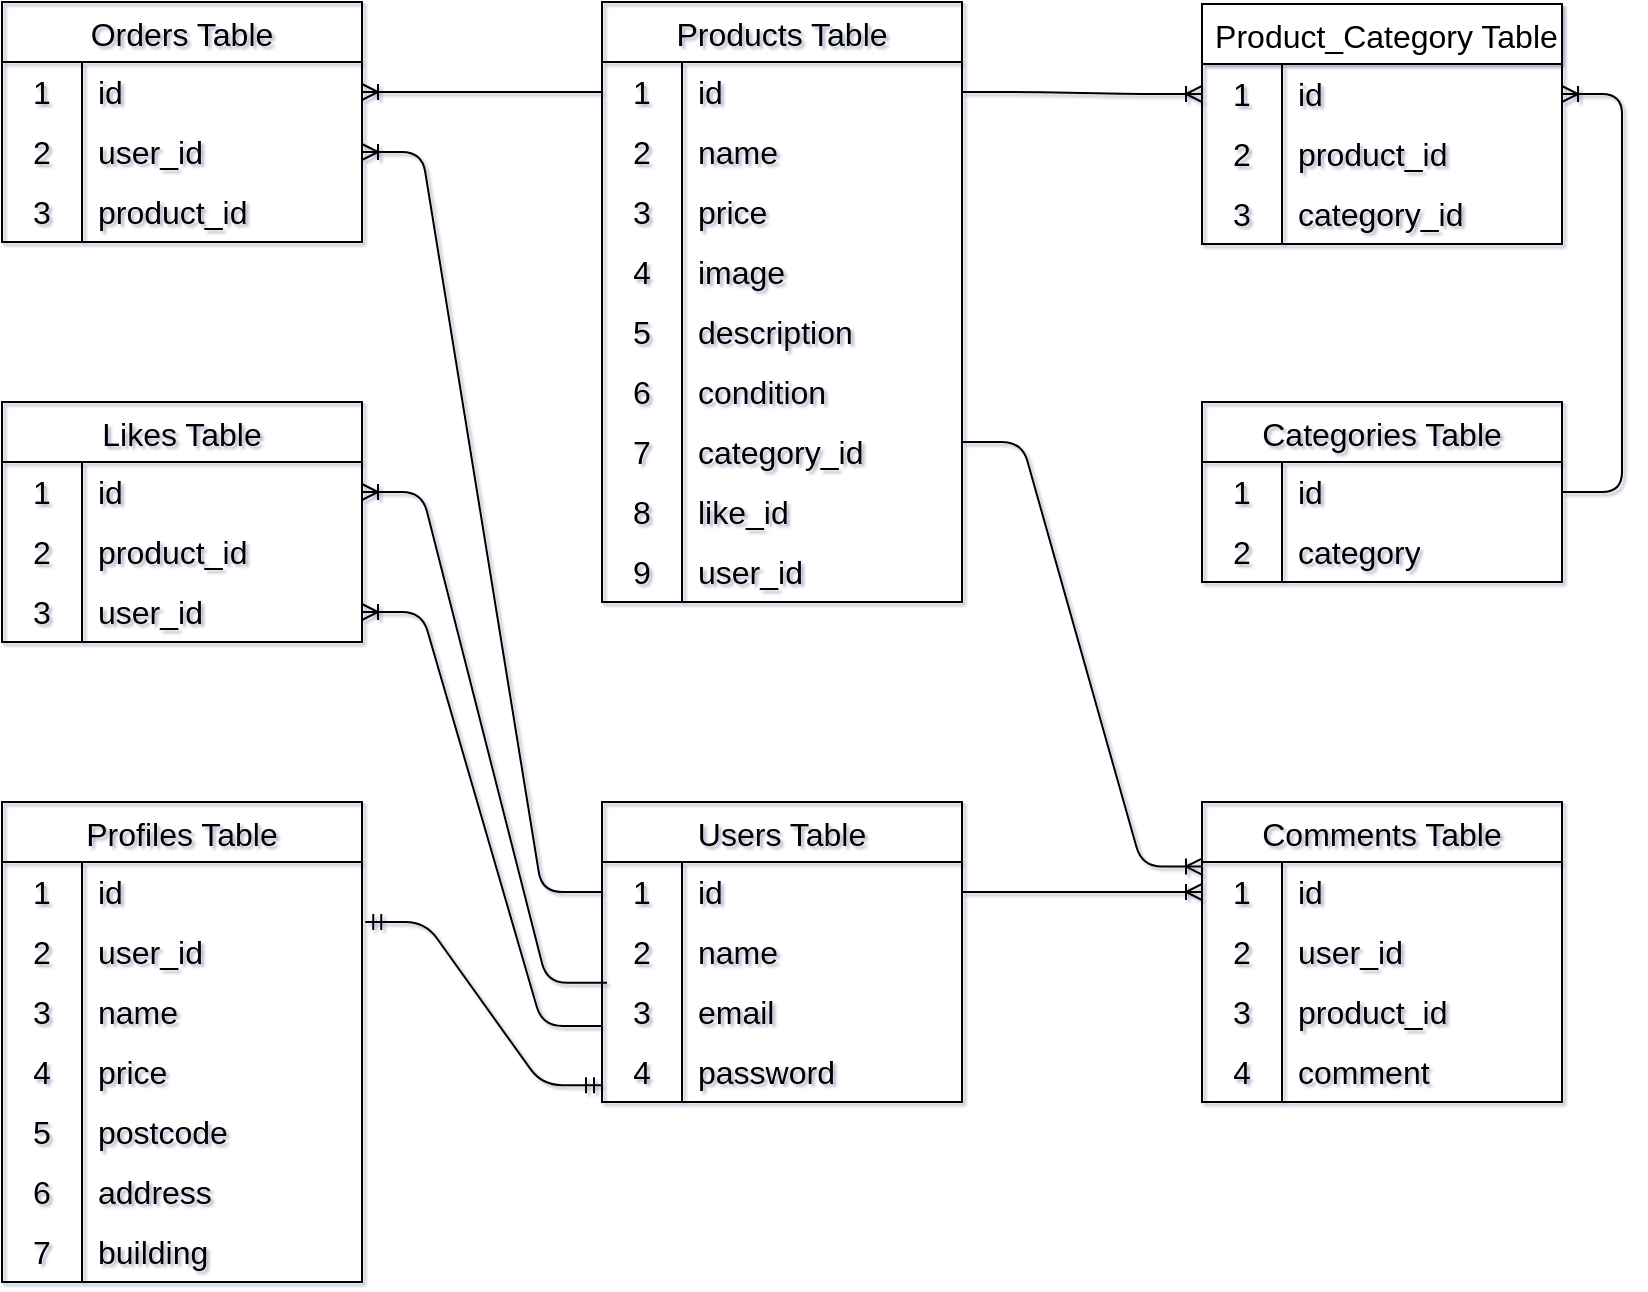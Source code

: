 <mxfile>
    <diagram id="6CZkhj0r1JTXz5s06wpU" name="ページ1">
        <mxGraphModel dx="987" dy="563" grid="0" gridSize="10" guides="0" tooltips="1" connect="0" arrows="0" fold="1" page="1" pageScale="1" pageWidth="1169" pageHeight="827" background="light-dark(#FFFFFF,#F7F7F8)" math="0" shadow="1">
            <root>
                <mxCell id="0"/>
                <mxCell id="1" parent="0"/>
                <mxCell id="37" value="Orders Table" style="shape=table;startSize=30;container=1;collapsible=0;childLayout=tableLayout;fixedRows=1;rowLines=0;fontStyle=0;strokeColor=light-dark(#000000,#4D4D4D);fontSize=16;fontColor=light-dark(#000000,#000000);labelBackgroundColor=none;fillColor=none;" parent="1" vertex="1">
                    <mxGeometry x="40" y="40" width="180" height="120" as="geometry"/>
                </mxCell>
                <mxCell id="38" value="" style="shape=tableRow;horizontal=0;startSize=0;swimlaneHead=0;swimlaneBody=0;top=0;left=0;bottom=0;right=0;collapsible=0;dropTarget=0;fillColor=none;points=[[0,0.5],[1,0.5]];portConstraint=eastwest;strokeColor=light-dark(#000000,#4D4D4D);fontSize=16;fontColor=light-dark(#000000,#000000);labelBackgroundColor=none;" parent="37" vertex="1">
                    <mxGeometry y="30" width="180" height="30" as="geometry"/>
                </mxCell>
                <mxCell id="39" value="1" style="shape=partialRectangle;html=1;whiteSpace=wrap;connectable=0;fillColor=none;top=0;left=0;bottom=0;right=0;overflow=hidden;pointerEvents=1;strokeColor=light-dark(#000000,#4D4D4D);fontSize=16;fontColor=light-dark(#000000,#000000);labelBackgroundColor=none;" parent="38" vertex="1">
                    <mxGeometry width="40" height="30" as="geometry">
                        <mxRectangle width="40" height="30" as="alternateBounds"/>
                    </mxGeometry>
                </mxCell>
                <mxCell id="40" value="id" style="shape=partialRectangle;html=1;whiteSpace=wrap;connectable=0;fillColor=none;top=0;left=0;bottom=0;right=0;align=left;spacingLeft=6;overflow=hidden;strokeColor=light-dark(#000000,#4D4D4D);fontSize=16;fontColor=light-dark(#000000,#000000);labelBackgroundColor=none;" parent="38" vertex="1">
                    <mxGeometry x="40" width="140" height="30" as="geometry">
                        <mxRectangle width="140" height="30" as="alternateBounds"/>
                    </mxGeometry>
                </mxCell>
                <mxCell id="41" value="" style="shape=tableRow;horizontal=0;startSize=0;swimlaneHead=0;swimlaneBody=0;top=0;left=0;bottom=0;right=0;collapsible=0;dropTarget=0;fillColor=none;points=[[0,0.5],[1,0.5]];portConstraint=eastwest;strokeColor=light-dark(#000000,#4D4D4D);fontSize=16;fontColor=light-dark(#000000,#000000);labelBackgroundColor=none;" parent="37" vertex="1">
                    <mxGeometry y="60" width="180" height="30" as="geometry"/>
                </mxCell>
                <mxCell id="42" value="2" style="shape=partialRectangle;html=1;whiteSpace=wrap;connectable=0;fillColor=none;top=0;left=0;bottom=0;right=0;overflow=hidden;strokeColor=light-dark(#000000,#4D4D4D);fontSize=16;fontColor=light-dark(#000000,#000000);labelBackgroundColor=none;" parent="41" vertex="1">
                    <mxGeometry width="40" height="30" as="geometry">
                        <mxRectangle width="40" height="30" as="alternateBounds"/>
                    </mxGeometry>
                </mxCell>
                <mxCell id="43" value="user_id" style="shape=partialRectangle;html=1;whiteSpace=wrap;connectable=0;fillColor=none;top=0;left=0;bottom=0;right=0;align=left;spacingLeft=6;overflow=hidden;strokeColor=light-dark(#000000,#4D4D4D);fontSize=16;fontColor=light-dark(#000000,#000000);labelBackgroundColor=none;" parent="41" vertex="1">
                    <mxGeometry x="40" width="140" height="30" as="geometry">
                        <mxRectangle width="140" height="30" as="alternateBounds"/>
                    </mxGeometry>
                </mxCell>
                <mxCell id="44" value="" style="shape=tableRow;horizontal=0;startSize=0;swimlaneHead=0;swimlaneBody=0;top=0;left=0;bottom=0;right=0;collapsible=0;dropTarget=0;fillColor=none;points=[[0,0.5],[1,0.5]];portConstraint=eastwest;strokeColor=light-dark(#000000,#4D4D4D);fontSize=16;fontColor=light-dark(#000000,#000000);labelBackgroundColor=none;" parent="37" vertex="1">
                    <mxGeometry y="90" width="180" height="30" as="geometry"/>
                </mxCell>
                <mxCell id="45" value="3" style="shape=partialRectangle;html=1;whiteSpace=wrap;connectable=0;fillColor=none;top=0;left=0;bottom=0;right=0;overflow=hidden;strokeColor=light-dark(#000000,#4D4D4D);fontSize=16;fontColor=light-dark(#000000,#000000);labelBackgroundColor=none;" parent="44" vertex="1">
                    <mxGeometry width="40" height="30" as="geometry">
                        <mxRectangle width="40" height="30" as="alternateBounds"/>
                    </mxGeometry>
                </mxCell>
                <mxCell id="46" value="product_id" style="shape=partialRectangle;html=1;whiteSpace=wrap;connectable=0;fillColor=none;top=0;left=0;bottom=0;right=0;align=left;spacingLeft=6;overflow=hidden;strokeColor=light-dark(#000000,#4D4D4D);fontSize=16;fontColor=light-dark(#000000,#000000);labelBackgroundColor=none;" parent="44" vertex="1">
                    <mxGeometry x="40" width="140" height="30" as="geometry">
                        <mxRectangle width="140" height="30" as="alternateBounds"/>
                    </mxGeometry>
                </mxCell>
                <mxCell id="74" value="Comments Table" style="shape=table;startSize=30;container=1;collapsible=0;childLayout=tableLayout;fixedRows=1;rowLines=0;fontStyle=0;strokeColor=light-dark(#000000,#4D4D4D);fontSize=16;fontColor=light-dark(#000000,#000000);labelBackgroundColor=none;fillColor=none;" parent="1" vertex="1">
                    <mxGeometry x="640" y="440" width="180" height="150" as="geometry"/>
                </mxCell>
                <mxCell id="75" value="" style="shape=tableRow;horizontal=0;startSize=0;swimlaneHead=0;swimlaneBody=0;top=0;left=0;bottom=0;right=0;collapsible=0;dropTarget=0;fillColor=none;points=[[0,0.5],[1,0.5]];portConstraint=eastwest;strokeColor=light-dark(#000000,#4D4D4D);fontSize=16;fontColor=light-dark(#000000,#000000);labelBackgroundColor=none;" parent="74" vertex="1">
                    <mxGeometry y="30" width="180" height="30" as="geometry"/>
                </mxCell>
                <mxCell id="76" value="1" style="shape=partialRectangle;html=1;whiteSpace=wrap;connectable=0;fillColor=none;top=0;left=0;bottom=0;right=0;overflow=hidden;pointerEvents=1;strokeColor=light-dark(#000000,#4D4D4D);fontSize=16;fontColor=light-dark(#000000,#000000);labelBackgroundColor=none;" parent="75" vertex="1">
                    <mxGeometry width="40" height="30" as="geometry">
                        <mxRectangle width="40" height="30" as="alternateBounds"/>
                    </mxGeometry>
                </mxCell>
                <mxCell id="77" value="id" style="shape=partialRectangle;html=1;whiteSpace=wrap;connectable=0;fillColor=none;top=0;left=0;bottom=0;right=0;align=left;spacingLeft=6;overflow=hidden;strokeColor=light-dark(#000000,#4D4D4D);fontSize=16;fontColor=light-dark(#000000,#000000);labelBackgroundColor=none;" parent="75" vertex="1">
                    <mxGeometry x="40" width="140" height="30" as="geometry">
                        <mxRectangle width="140" height="30" as="alternateBounds"/>
                    </mxGeometry>
                </mxCell>
                <mxCell id="78" value="" style="shape=tableRow;horizontal=0;startSize=0;swimlaneHead=0;swimlaneBody=0;top=0;left=0;bottom=0;right=0;collapsible=0;dropTarget=0;fillColor=none;points=[[0,0.5],[1,0.5]];portConstraint=eastwest;strokeColor=light-dark(#000000,#4D4D4D);fontSize=16;fontColor=light-dark(#000000,#000000);labelBackgroundColor=none;" parent="74" vertex="1">
                    <mxGeometry y="60" width="180" height="30" as="geometry"/>
                </mxCell>
                <mxCell id="79" value="2" style="shape=partialRectangle;html=1;whiteSpace=wrap;connectable=0;fillColor=none;top=0;left=0;bottom=0;right=0;overflow=hidden;strokeColor=light-dark(#000000,#4D4D4D);fontSize=16;fontColor=light-dark(#000000,#000000);labelBackgroundColor=none;" parent="78" vertex="1">
                    <mxGeometry width="40" height="30" as="geometry">
                        <mxRectangle width="40" height="30" as="alternateBounds"/>
                    </mxGeometry>
                </mxCell>
                <mxCell id="80" value="user_id" style="shape=partialRectangle;html=1;whiteSpace=wrap;connectable=0;fillColor=none;top=0;left=0;bottom=0;right=0;align=left;spacingLeft=6;overflow=hidden;strokeColor=light-dark(#000000,#4D4D4D);fontSize=16;fontColor=light-dark(#000000,#000000);labelBackgroundColor=none;" parent="78" vertex="1">
                    <mxGeometry x="40" width="140" height="30" as="geometry">
                        <mxRectangle width="140" height="30" as="alternateBounds"/>
                    </mxGeometry>
                </mxCell>
                <mxCell id="81" value="" style="shape=tableRow;horizontal=0;startSize=0;swimlaneHead=0;swimlaneBody=0;top=0;left=0;bottom=0;right=0;collapsible=0;dropTarget=0;fillColor=none;points=[[0,0.5],[1,0.5]];portConstraint=eastwest;strokeColor=light-dark(#000000,#4D4D4D);fontSize=16;fontColor=light-dark(#000000,#000000);labelBackgroundColor=none;" parent="74" vertex="1">
                    <mxGeometry y="90" width="180" height="30" as="geometry"/>
                </mxCell>
                <mxCell id="82" value="3" style="shape=partialRectangle;html=1;whiteSpace=wrap;connectable=0;fillColor=none;top=0;left=0;bottom=0;right=0;overflow=hidden;strokeColor=light-dark(#000000,#4D4D4D);fontSize=16;fontColor=light-dark(#000000,#000000);labelBackgroundColor=none;" parent="81" vertex="1">
                    <mxGeometry width="40" height="30" as="geometry">
                        <mxRectangle width="40" height="30" as="alternateBounds"/>
                    </mxGeometry>
                </mxCell>
                <mxCell id="83" value="product_id" style="shape=partialRectangle;html=1;whiteSpace=wrap;connectable=0;fillColor=none;top=0;left=0;bottom=0;right=0;align=left;spacingLeft=6;overflow=hidden;strokeColor=light-dark(#000000,#4D4D4D);fontSize=16;fontColor=light-dark(#000000,#000000);labelBackgroundColor=none;" parent="81" vertex="1">
                    <mxGeometry x="40" width="140" height="30" as="geometry">
                        <mxRectangle width="140" height="30" as="alternateBounds"/>
                    </mxGeometry>
                </mxCell>
                <mxCell id="193" style="shape=tableRow;horizontal=0;startSize=0;swimlaneHead=0;swimlaneBody=0;top=0;left=0;bottom=0;right=0;collapsible=0;dropTarget=0;fillColor=none;points=[[0,0.5],[1,0.5]];portConstraint=eastwest;strokeColor=light-dark(#000000,#4D4D4D);fontSize=16;fontColor=light-dark(#000000,#000000);labelBackgroundColor=none;" parent="74" vertex="1">
                    <mxGeometry y="120" width="180" height="30" as="geometry"/>
                </mxCell>
                <mxCell id="194" value="4" style="shape=partialRectangle;html=1;whiteSpace=wrap;connectable=0;fillColor=none;top=0;left=0;bottom=0;right=0;overflow=hidden;strokeColor=light-dark(#000000,#4D4D4D);fontSize=16;fontColor=light-dark(#000000,#000000);labelBackgroundColor=none;" parent="193" vertex="1">
                    <mxGeometry width="40" height="30" as="geometry">
                        <mxRectangle width="40" height="30" as="alternateBounds"/>
                    </mxGeometry>
                </mxCell>
                <mxCell id="195" value="comment" style="shape=partialRectangle;html=1;whiteSpace=wrap;connectable=0;fillColor=none;top=0;left=0;bottom=0;right=0;align=left;spacingLeft=6;overflow=hidden;strokeColor=light-dark(#000000,#4D4D4D);fontSize=16;fontColor=light-dark(#000000,#000000);labelBackgroundColor=none;" parent="193" vertex="1">
                    <mxGeometry x="40" width="140" height="30" as="geometry">
                        <mxRectangle width="140" height="30" as="alternateBounds"/>
                    </mxGeometry>
                </mxCell>
                <mxCell id="84" value=" Product_Category Table" style="shape=table;startSize=30;container=1;collapsible=0;childLayout=tableLayout;fixedRows=1;rowLines=0;fontStyle=0;strokeColor=light-dark(#000000,#4D4D4D);fontSize=16;fontColor=light-dark(#000000,#000000);labelBackgroundColor=none;fillColor=light-dark(#FFFFFF,#F7F7F8);" parent="1" vertex="1">
                    <mxGeometry x="640" y="41" width="180" height="120" as="geometry"/>
                </mxCell>
                <mxCell id="85" value="" style="shape=tableRow;horizontal=0;startSize=0;swimlaneHead=0;swimlaneBody=0;top=0;left=0;bottom=0;right=0;collapsible=0;dropTarget=0;fillColor=none;points=[[0,0.5],[1,0.5]];portConstraint=eastwest;strokeColor=light-dark(#000000,#4D4D4D);fontSize=16;fontColor=light-dark(#000000,#000000);labelBackgroundColor=none;" parent="84" vertex="1">
                    <mxGeometry y="30" width="180" height="30" as="geometry"/>
                </mxCell>
                <mxCell id="86" value="1" style="shape=partialRectangle;html=1;whiteSpace=wrap;connectable=0;fillColor=none;top=0;left=0;bottom=0;right=0;overflow=hidden;pointerEvents=1;strokeColor=light-dark(#000000,#4D4D4D);fontSize=16;fontColor=light-dark(#000000,#000000);labelBackgroundColor=none;" parent="85" vertex="1">
                    <mxGeometry width="40" height="30" as="geometry">
                        <mxRectangle width="40" height="30" as="alternateBounds"/>
                    </mxGeometry>
                </mxCell>
                <mxCell id="87" value="id" style="shape=partialRectangle;html=1;whiteSpace=wrap;connectable=0;fillColor=none;top=0;left=0;bottom=0;right=0;align=left;spacingLeft=6;overflow=hidden;strokeColor=light-dark(#000000,#4D4D4D);fontSize=16;fontColor=light-dark(#000000,#000000);labelBackgroundColor=none;" parent="85" vertex="1">
                    <mxGeometry x="40" width="140" height="30" as="geometry">
                        <mxRectangle width="140" height="30" as="alternateBounds"/>
                    </mxGeometry>
                </mxCell>
                <mxCell id="91" value="" style="shape=tableRow;horizontal=0;startSize=0;swimlaneHead=0;swimlaneBody=0;top=0;left=0;bottom=0;right=0;collapsible=0;dropTarget=0;fillColor=none;points=[[0,0.5],[1,0.5]];portConstraint=eastwest;strokeColor=light-dark(#000000,#4D4D4D);fontSize=16;fontColor=light-dark(#000000,#000000);labelBackgroundColor=none;" parent="84" vertex="1">
                    <mxGeometry y="60" width="180" height="30" as="geometry"/>
                </mxCell>
                <mxCell id="92" value="2" style="shape=partialRectangle;html=1;whiteSpace=wrap;connectable=0;fillColor=none;top=0;left=0;bottom=0;right=0;overflow=hidden;strokeColor=light-dark(#000000,#4D4D4D);fontSize=16;fontColor=light-dark(#000000,#000000);labelBackgroundColor=none;" parent="91" vertex="1">
                    <mxGeometry width="40" height="30" as="geometry">
                        <mxRectangle width="40" height="30" as="alternateBounds"/>
                    </mxGeometry>
                </mxCell>
                <mxCell id="93" value="product_id" style="shape=partialRectangle;html=1;whiteSpace=wrap;connectable=0;fillColor=none;top=0;left=0;bottom=0;right=0;align=left;spacingLeft=6;overflow=hidden;strokeColor=light-dark(#000000,#4D4D4D);fontSize=16;fontColor=light-dark(#000000,#000000);labelBackgroundColor=none;" parent="91" vertex="1">
                    <mxGeometry x="40" width="140" height="30" as="geometry">
                        <mxRectangle width="140" height="30" as="alternateBounds"/>
                    </mxGeometry>
                </mxCell>
                <mxCell id="196" style="shape=tableRow;horizontal=0;startSize=0;swimlaneHead=0;swimlaneBody=0;top=0;left=0;bottom=0;right=0;collapsible=0;dropTarget=0;fillColor=none;points=[[0,0.5],[1,0.5]];portConstraint=eastwest;strokeColor=light-dark(#000000,#4D4D4D);fontSize=16;fontColor=light-dark(#000000,#000000);labelBackgroundColor=none;" vertex="1" parent="84">
                    <mxGeometry y="90" width="180" height="30" as="geometry"/>
                </mxCell>
                <mxCell id="197" value="3" style="shape=partialRectangle;html=1;whiteSpace=wrap;connectable=0;fillColor=none;top=0;left=0;bottom=0;right=0;overflow=hidden;strokeColor=light-dark(#000000,#4D4D4D);fontSize=16;fontColor=light-dark(#000000,#000000);labelBackgroundColor=none;" vertex="1" parent="196">
                    <mxGeometry width="40" height="30" as="geometry">
                        <mxRectangle width="40" height="30" as="alternateBounds"/>
                    </mxGeometry>
                </mxCell>
                <mxCell id="198" value="category_id" style="shape=partialRectangle;html=1;whiteSpace=wrap;connectable=0;fillColor=none;top=0;left=0;bottom=0;right=0;align=left;spacingLeft=6;overflow=hidden;strokeColor=light-dark(#000000,#4D4D4D);fontSize=16;fontColor=light-dark(#000000,#000000);labelBackgroundColor=none;" vertex="1" parent="196">
                    <mxGeometry x="40" width="140" height="30" as="geometry">
                        <mxRectangle width="140" height="30" as="alternateBounds"/>
                    </mxGeometry>
                </mxCell>
                <mxCell id="94" value="Profiles Table" style="shape=table;startSize=30;container=1;collapsible=0;childLayout=tableLayout;fixedRows=1;rowLines=0;fontStyle=0;strokeColor=light-dark(#000000,#4D4D4D);fontSize=16;fillColor=none;fontColor=light-dark(#000000,#000000);" parent="1" vertex="1">
                    <mxGeometry x="40" y="440" width="180" height="240" as="geometry"/>
                </mxCell>
                <mxCell id="95" value="" style="shape=tableRow;horizontal=0;startSize=0;swimlaneHead=0;swimlaneBody=0;top=0;left=0;bottom=0;right=0;collapsible=0;dropTarget=0;fillColor=none;points=[[0,0.5],[1,0.5]];portConstraint=eastwest;strokeColor=light-dark(#000000,#4D4D4D);fontSize=16;fontColor=light-dark(#000000,#000000);labelBackgroundColor=none;" parent="94" vertex="1">
                    <mxGeometry y="30" width="180" height="30" as="geometry"/>
                </mxCell>
                <mxCell id="96" value="1" style="shape=partialRectangle;html=1;whiteSpace=wrap;connectable=0;fillColor=none;top=0;left=0;bottom=0;right=0;overflow=hidden;pointerEvents=1;strokeColor=light-dark(#000000,#4D4D4D);fontSize=16;fontColor=light-dark(#000000,#000000);labelBackgroundColor=none;" parent="95" vertex="1">
                    <mxGeometry width="40" height="30" as="geometry">
                        <mxRectangle width="40" height="30" as="alternateBounds"/>
                    </mxGeometry>
                </mxCell>
                <mxCell id="97" value="id" style="shape=partialRectangle;html=1;whiteSpace=wrap;connectable=0;fillColor=none;top=0;left=0;bottom=0;right=0;align=left;spacingLeft=6;overflow=hidden;strokeColor=light-dark(#000000,#4D4D4D);fontSize=16;fontColor=light-dark(#000000,#000000);labelBackgroundColor=none;" parent="95" vertex="1">
                    <mxGeometry x="40" width="140" height="30" as="geometry">
                        <mxRectangle width="140" height="30" as="alternateBounds"/>
                    </mxGeometry>
                </mxCell>
                <mxCell id="98" value="" style="shape=tableRow;horizontal=0;startSize=0;swimlaneHead=0;swimlaneBody=0;top=0;left=0;bottom=0;right=0;collapsible=0;dropTarget=0;fillColor=none;points=[[0,0.5],[1,0.5]];portConstraint=eastwest;strokeColor=light-dark(#000000,#4D4D4D);fontSize=16;fontColor=light-dark(#000000,#000000);labelBackgroundColor=none;" parent="94" vertex="1">
                    <mxGeometry y="60" width="180" height="30" as="geometry"/>
                </mxCell>
                <mxCell id="99" value="2" style="shape=partialRectangle;html=1;whiteSpace=wrap;connectable=0;fillColor=none;top=0;left=0;bottom=0;right=0;overflow=hidden;strokeColor=light-dark(#000000,#4D4D4D);fontSize=16;fontColor=light-dark(#000000,#000000);labelBackgroundColor=none;" parent="98" vertex="1">
                    <mxGeometry width="40" height="30" as="geometry">
                        <mxRectangle width="40" height="30" as="alternateBounds"/>
                    </mxGeometry>
                </mxCell>
                <mxCell id="100" value="user_id" style="shape=partialRectangle;html=1;whiteSpace=wrap;connectable=0;fillColor=none;top=0;left=0;bottom=0;right=0;align=left;spacingLeft=6;overflow=hidden;strokeColor=light-dark(#000000,#4D4D4D);fontSize=16;fontColor=light-dark(#000000,#000000);labelBackgroundColor=none;" parent="98" vertex="1">
                    <mxGeometry x="40" width="140" height="30" as="geometry">
                        <mxRectangle width="140" height="30" as="alternateBounds"/>
                    </mxGeometry>
                </mxCell>
                <mxCell id="101" value="" style="shape=tableRow;horizontal=0;startSize=0;swimlaneHead=0;swimlaneBody=0;top=0;left=0;bottom=0;right=0;collapsible=0;dropTarget=0;fillColor=none;points=[[0,0.5],[1,0.5]];portConstraint=eastwest;strokeColor=light-dark(#000000,#4D4D4D);fontSize=16;fontColor=light-dark(#000000,#000000);labelBackgroundColor=none;" parent="94" vertex="1">
                    <mxGeometry y="90" width="180" height="30" as="geometry"/>
                </mxCell>
                <mxCell id="102" value="3" style="shape=partialRectangle;html=1;whiteSpace=wrap;connectable=0;fillColor=none;top=0;left=0;bottom=0;right=0;overflow=hidden;strokeColor=light-dark(#000000,#4D4D4D);fontSize=16;fontColor=light-dark(#000000,#000000);labelBackgroundColor=none;" parent="101" vertex="1">
                    <mxGeometry width="40" height="30" as="geometry">
                        <mxRectangle width="40" height="30" as="alternateBounds"/>
                    </mxGeometry>
                </mxCell>
                <mxCell id="103" value="name" style="shape=partialRectangle;html=1;whiteSpace=wrap;connectable=0;fillColor=none;top=0;left=0;bottom=0;right=0;align=left;spacingLeft=6;overflow=hidden;strokeColor=light-dark(#000000,#4D4D4D);fontSize=16;fontColor=light-dark(#000000,#000000);labelBackgroundColor=none;" parent="101" vertex="1">
                    <mxGeometry x="40" width="140" height="30" as="geometry">
                        <mxRectangle width="140" height="30" as="alternateBounds"/>
                    </mxGeometry>
                </mxCell>
                <mxCell id="181" style="shape=tableRow;horizontal=0;startSize=0;swimlaneHead=0;swimlaneBody=0;top=0;left=0;bottom=0;right=0;collapsible=0;dropTarget=0;fillColor=none;points=[[0,0.5],[1,0.5]];portConstraint=eastwest;strokeColor=light-dark(#000000,#4D4D4D);fontSize=16;fontColor=light-dark(#000000,#000000);labelBackgroundColor=none;" parent="94" vertex="1">
                    <mxGeometry y="120" width="180" height="30" as="geometry"/>
                </mxCell>
                <mxCell id="182" value="4" style="shape=partialRectangle;html=1;whiteSpace=wrap;connectable=0;fillColor=none;top=0;left=0;bottom=0;right=0;overflow=hidden;strokeColor=light-dark(#000000,#4D4D4D);fontSize=16;fontColor=light-dark(#000000,#000000);labelBackgroundColor=none;" parent="181" vertex="1">
                    <mxGeometry width="40" height="30" as="geometry">
                        <mxRectangle width="40" height="30" as="alternateBounds"/>
                    </mxGeometry>
                </mxCell>
                <mxCell id="183" value="price" style="shape=partialRectangle;html=1;whiteSpace=wrap;connectable=0;fillColor=none;top=0;left=0;bottom=0;right=0;align=left;spacingLeft=6;overflow=hidden;strokeColor=light-dark(#000000,#4D4D4D);fontSize=16;fontColor=light-dark(#000000,#000000);labelBackgroundColor=none;" parent="181" vertex="1">
                    <mxGeometry x="40" width="140" height="30" as="geometry">
                        <mxRectangle width="140" height="30" as="alternateBounds"/>
                    </mxGeometry>
                </mxCell>
                <mxCell id="184" style="shape=tableRow;horizontal=0;startSize=0;swimlaneHead=0;swimlaneBody=0;top=0;left=0;bottom=0;right=0;collapsible=0;dropTarget=0;fillColor=none;points=[[0,0.5],[1,0.5]];portConstraint=eastwest;strokeColor=light-dark(#000000,#4D4D4D);fontSize=16;fontColor=light-dark(#000000,#000000);" parent="94" vertex="1">
                    <mxGeometry y="150" width="180" height="30" as="geometry"/>
                </mxCell>
                <mxCell id="185" value="5" style="shape=partialRectangle;html=1;whiteSpace=wrap;connectable=0;fillColor=none;top=0;left=0;bottom=0;right=0;overflow=hidden;strokeColor=light-dark(#000000,#4D4D4D);fontSize=16;fontColor=light-dark(#000000,#000000);" parent="184" vertex="1">
                    <mxGeometry width="40" height="30" as="geometry">
                        <mxRectangle width="40" height="30" as="alternateBounds"/>
                    </mxGeometry>
                </mxCell>
                <mxCell id="186" value="postcode" style="shape=partialRectangle;html=1;whiteSpace=wrap;connectable=0;fillColor=none;top=0;left=0;bottom=0;right=0;align=left;spacingLeft=6;overflow=hidden;strokeColor=light-dark(#000000,#4D4D4D);fontSize=16;fontColor=light-dark(#000000,#000000);" parent="184" vertex="1">
                    <mxGeometry x="40" width="140" height="30" as="geometry">
                        <mxRectangle width="140" height="30" as="alternateBounds"/>
                    </mxGeometry>
                </mxCell>
                <mxCell id="187" style="shape=tableRow;horizontal=0;startSize=0;swimlaneHead=0;swimlaneBody=0;top=0;left=0;bottom=0;right=0;collapsible=0;dropTarget=0;fillColor=none;points=[[0,0.5],[1,0.5]];portConstraint=eastwest;strokeColor=light-dark(#000000,#4D4D4D);fontSize=16;fontColor=light-dark(#000000,#000000);" parent="94" vertex="1">
                    <mxGeometry y="180" width="180" height="30" as="geometry"/>
                </mxCell>
                <mxCell id="188" value="6" style="shape=partialRectangle;html=1;whiteSpace=wrap;connectable=0;fillColor=none;top=0;left=0;bottom=0;right=0;overflow=hidden;strokeColor=light-dark(#000000,#4D4D4D);fontSize=16;fontColor=light-dark(#000000,#000000);" parent="187" vertex="1">
                    <mxGeometry width="40" height="30" as="geometry">
                        <mxRectangle width="40" height="30" as="alternateBounds"/>
                    </mxGeometry>
                </mxCell>
                <mxCell id="189" value="address" style="shape=partialRectangle;html=1;whiteSpace=wrap;connectable=0;fillColor=none;top=0;left=0;bottom=0;right=0;align=left;spacingLeft=6;overflow=hidden;strokeColor=light-dark(#000000,#4D4D4D);fontSize=16;fontColor=light-dark(#000000,#000000);" parent="187" vertex="1">
                    <mxGeometry x="40" width="140" height="30" as="geometry">
                        <mxRectangle width="140" height="30" as="alternateBounds"/>
                    </mxGeometry>
                </mxCell>
                <mxCell id="190" style="shape=tableRow;horizontal=0;startSize=0;swimlaneHead=0;swimlaneBody=0;top=0;left=0;bottom=0;right=0;collapsible=0;dropTarget=0;fillColor=none;points=[[0,0.5],[1,0.5]];portConstraint=eastwest;strokeColor=light-dark(#000000,#4D4D4D);fontSize=16;fontColor=light-dark(#000000,#000000);" parent="94" vertex="1">
                    <mxGeometry y="210" width="180" height="30" as="geometry"/>
                </mxCell>
                <mxCell id="191" value="7" style="shape=partialRectangle;html=1;whiteSpace=wrap;connectable=0;fillColor=none;top=0;left=0;bottom=0;right=0;overflow=hidden;strokeColor=light-dark(#000000,#4D4D4D);fontSize=16;fontColor=light-dark(#000000,#000000);" parent="190" vertex="1">
                    <mxGeometry width="40" height="30" as="geometry">
                        <mxRectangle width="40" height="30" as="alternateBounds"/>
                    </mxGeometry>
                </mxCell>
                <mxCell id="192" value="building" style="shape=partialRectangle;html=1;whiteSpace=wrap;connectable=0;fillColor=none;top=0;left=0;bottom=0;right=0;align=left;spacingLeft=6;overflow=hidden;strokeColor=light-dark(#000000,#4D4D4D);fontSize=16;fontColor=light-dark(#000000,#000000);" parent="190" vertex="1">
                    <mxGeometry x="40" width="140" height="30" as="geometry">
                        <mxRectangle width="140" height="30" as="alternateBounds"/>
                    </mxGeometry>
                </mxCell>
                <mxCell id="104" value="Products Table" style="shape=table;startSize=30;container=1;collapsible=0;childLayout=tableLayout;fixedRows=1;rowLines=0;fontStyle=0;strokeColor=light-dark(#000000,#4D4D4D);fontSize=16;fontColor=light-dark(#000000,#000000);labelBackgroundColor=none;fillColor=none;" parent="1" vertex="1">
                    <mxGeometry x="340" y="40" width="180" height="300" as="geometry"/>
                </mxCell>
                <mxCell id="105" value="" style="shape=tableRow;horizontal=0;startSize=0;swimlaneHead=0;swimlaneBody=0;top=0;left=0;bottom=0;right=0;collapsible=0;dropTarget=0;fillColor=none;points=[[0,0.5],[1,0.5]];portConstraint=eastwest;strokeColor=light-dark(#000000,#4D4D4D);fontSize=16;fontColor=light-dark(#000000,#000000);labelBackgroundColor=none;" parent="104" vertex="1">
                    <mxGeometry y="30" width="180" height="30" as="geometry"/>
                </mxCell>
                <mxCell id="106" value="1" style="shape=partialRectangle;html=1;whiteSpace=wrap;connectable=0;fillColor=none;top=0;left=0;bottom=0;right=0;overflow=hidden;pointerEvents=1;strokeColor=light-dark(#000000,#4D4D4D);fontSize=16;fontColor=light-dark(#000000,#000000);labelBackgroundColor=none;" parent="105" vertex="1">
                    <mxGeometry width="40" height="30" as="geometry">
                        <mxRectangle width="40" height="30" as="alternateBounds"/>
                    </mxGeometry>
                </mxCell>
                <mxCell id="107" value="id" style="shape=partialRectangle;html=1;whiteSpace=wrap;connectable=0;fillColor=none;top=0;left=0;bottom=0;right=0;align=left;spacingLeft=6;overflow=hidden;strokeColor=light-dark(#000000,#4D4D4D);fontSize=16;fontColor=light-dark(#000000,#000000);labelBackgroundColor=none;" parent="105" vertex="1">
                    <mxGeometry x="40" width="140" height="30" as="geometry">
                        <mxRectangle width="140" height="30" as="alternateBounds"/>
                    </mxGeometry>
                </mxCell>
                <mxCell id="108" value="" style="shape=tableRow;horizontal=0;startSize=0;swimlaneHead=0;swimlaneBody=0;top=0;left=0;bottom=0;right=0;collapsible=0;dropTarget=0;fillColor=none;points=[[0,0.5],[1,0.5]];portConstraint=eastwest;strokeColor=light-dark(#000000,#4D4D4D);fontSize=16;fontColor=light-dark(#000000,#000000);labelBackgroundColor=none;" parent="104" vertex="1">
                    <mxGeometry y="60" width="180" height="30" as="geometry"/>
                </mxCell>
                <mxCell id="109" value="2" style="shape=partialRectangle;html=1;whiteSpace=wrap;connectable=0;fillColor=none;top=0;left=0;bottom=0;right=0;overflow=hidden;strokeColor=light-dark(#000000,#4D4D4D);fontSize=16;fontColor=light-dark(#000000,#000000);labelBackgroundColor=none;" parent="108" vertex="1">
                    <mxGeometry width="40" height="30" as="geometry">
                        <mxRectangle width="40" height="30" as="alternateBounds"/>
                    </mxGeometry>
                </mxCell>
                <mxCell id="110" value="name" style="shape=partialRectangle;html=1;whiteSpace=wrap;connectable=0;fillColor=none;top=0;left=0;bottom=0;right=0;align=left;spacingLeft=6;overflow=hidden;strokeColor=light-dark(#000000,#4D4D4D);fontSize=16;fontColor=light-dark(#000000,#000000);labelBackgroundColor=none;" parent="108" vertex="1">
                    <mxGeometry x="40" width="140" height="30" as="geometry">
                        <mxRectangle width="140" height="30" as="alternateBounds"/>
                    </mxGeometry>
                </mxCell>
                <mxCell id="111" value="" style="shape=tableRow;horizontal=0;startSize=0;swimlaneHead=0;swimlaneBody=0;top=0;left=0;bottom=0;right=0;collapsible=0;dropTarget=0;fillColor=none;points=[[0,0.5],[1,0.5]];portConstraint=eastwest;strokeColor=light-dark(#000000,#4D4D4D);fontSize=16;fontColor=light-dark(#000000,#000000);labelBackgroundColor=none;" parent="104" vertex="1">
                    <mxGeometry y="90" width="180" height="30" as="geometry"/>
                </mxCell>
                <mxCell id="112" value="3" style="shape=partialRectangle;html=1;whiteSpace=wrap;connectable=0;fillColor=none;top=0;left=0;bottom=0;right=0;overflow=hidden;strokeColor=light-dark(#000000,#4D4D4D);fontSize=16;fontColor=light-dark(#000000,#000000);labelBackgroundColor=none;" parent="111" vertex="1">
                    <mxGeometry width="40" height="30" as="geometry">
                        <mxRectangle width="40" height="30" as="alternateBounds"/>
                    </mxGeometry>
                </mxCell>
                <mxCell id="113" value="price" style="shape=partialRectangle;html=1;whiteSpace=wrap;connectable=0;fillColor=none;top=0;left=0;bottom=0;right=0;align=left;spacingLeft=6;overflow=hidden;strokeColor=light-dark(#000000,#4D4D4D);fontSize=16;fontColor=light-dark(#000000,#000000);labelBackgroundColor=none;" parent="111" vertex="1">
                    <mxGeometry x="40" width="140" height="30" as="geometry">
                        <mxRectangle width="140" height="30" as="alternateBounds"/>
                    </mxGeometry>
                </mxCell>
                <mxCell id="163" style="shape=tableRow;horizontal=0;startSize=0;swimlaneHead=0;swimlaneBody=0;top=0;left=0;bottom=0;right=0;collapsible=0;dropTarget=0;fillColor=none;points=[[0,0.5],[1,0.5]];portConstraint=eastwest;strokeColor=light-dark(#000000,#4D4D4D);fontSize=16;fontColor=light-dark(#000000,#000000);labelBackgroundColor=none;" parent="104" vertex="1">
                    <mxGeometry y="120" width="180" height="30" as="geometry"/>
                </mxCell>
                <mxCell id="164" value="4" style="shape=partialRectangle;html=1;whiteSpace=wrap;connectable=0;fillColor=none;top=0;left=0;bottom=0;right=0;overflow=hidden;strokeColor=light-dark(#000000,#4D4D4D);fontSize=16;fontColor=light-dark(#000000,#000000);labelBackgroundColor=none;" parent="163" vertex="1">
                    <mxGeometry width="40" height="30" as="geometry">
                        <mxRectangle width="40" height="30" as="alternateBounds"/>
                    </mxGeometry>
                </mxCell>
                <mxCell id="165" value="image" style="shape=partialRectangle;html=1;whiteSpace=wrap;connectable=0;fillColor=none;top=0;left=0;bottom=0;right=0;align=left;spacingLeft=6;overflow=hidden;strokeColor=light-dark(#000000,#4D4D4D);fontSize=16;fontColor=light-dark(#000000,#000000);labelBackgroundColor=none;" parent="163" vertex="1">
                    <mxGeometry x="40" width="140" height="30" as="geometry">
                        <mxRectangle width="140" height="30" as="alternateBounds"/>
                    </mxGeometry>
                </mxCell>
                <mxCell id="166" style="shape=tableRow;horizontal=0;startSize=0;swimlaneHead=0;swimlaneBody=0;top=0;left=0;bottom=0;right=0;collapsible=0;dropTarget=0;fillColor=none;points=[[0,0.5],[1,0.5]];portConstraint=eastwest;strokeColor=light-dark(#000000,#4D4D4D);fontSize=16;fontColor=light-dark(#000000,#000000);labelBackgroundColor=none;" parent="104" vertex="1">
                    <mxGeometry y="150" width="180" height="30" as="geometry"/>
                </mxCell>
                <mxCell id="167" value="5" style="shape=partialRectangle;html=1;whiteSpace=wrap;connectable=0;fillColor=none;top=0;left=0;bottom=0;right=0;overflow=hidden;strokeColor=light-dark(#000000,#4D4D4D);fontSize=16;fontColor=light-dark(#000000,#000000);labelBackgroundColor=none;" parent="166" vertex="1">
                    <mxGeometry width="40" height="30" as="geometry">
                        <mxRectangle width="40" height="30" as="alternateBounds"/>
                    </mxGeometry>
                </mxCell>
                <mxCell id="168" value="description" style="shape=partialRectangle;html=1;whiteSpace=wrap;connectable=0;fillColor=none;top=0;left=0;bottom=0;right=0;align=left;spacingLeft=6;overflow=hidden;strokeColor=light-dark(#000000,#4D4D4D);fontSize=16;fontColor=light-dark(#000000,#000000);labelBackgroundColor=none;" parent="166" vertex="1">
                    <mxGeometry x="40" width="140" height="30" as="geometry">
                        <mxRectangle width="140" height="30" as="alternateBounds"/>
                    </mxGeometry>
                </mxCell>
                <mxCell id="169" style="shape=tableRow;horizontal=0;startSize=0;swimlaneHead=0;swimlaneBody=0;top=0;left=0;bottom=0;right=0;collapsible=0;dropTarget=0;fillColor=none;points=[[0,0.5],[1,0.5]];portConstraint=eastwest;strokeColor=light-dark(#000000,#4D4D4D);fontSize=16;fontColor=light-dark(#000000,#000000);labelBackgroundColor=none;" parent="104" vertex="1">
                    <mxGeometry y="180" width="180" height="30" as="geometry"/>
                </mxCell>
                <mxCell id="170" value="6" style="shape=partialRectangle;html=1;whiteSpace=wrap;connectable=0;fillColor=none;top=0;left=0;bottom=0;right=0;overflow=hidden;strokeColor=light-dark(#000000,#4D4D4D);fontSize=16;fontColor=light-dark(#000000,#000000);labelBackgroundColor=none;" parent="169" vertex="1">
                    <mxGeometry width="40" height="30" as="geometry">
                        <mxRectangle width="40" height="30" as="alternateBounds"/>
                    </mxGeometry>
                </mxCell>
                <mxCell id="171" value="condition" style="shape=partialRectangle;html=1;whiteSpace=wrap;connectable=0;fillColor=none;top=0;left=0;bottom=0;right=0;align=left;spacingLeft=6;overflow=hidden;strokeColor=light-dark(#000000,#4D4D4D);fontSize=16;fontColor=light-dark(#000000,#000000);labelBackgroundColor=none;" parent="169" vertex="1">
                    <mxGeometry x="40" width="140" height="30" as="geometry">
                        <mxRectangle width="140" height="30" as="alternateBounds"/>
                    </mxGeometry>
                </mxCell>
                <mxCell id="172" style="shape=tableRow;horizontal=0;startSize=0;swimlaneHead=0;swimlaneBody=0;top=0;left=0;bottom=0;right=0;collapsible=0;dropTarget=0;fillColor=none;points=[[0,0.5],[1,0.5]];portConstraint=eastwest;strokeColor=light-dark(#000000,#4D4D4D);fontSize=16;fontColor=light-dark(#000000,#000000);labelBackgroundColor=none;" parent="104" vertex="1">
                    <mxGeometry y="210" width="180" height="30" as="geometry"/>
                </mxCell>
                <mxCell id="173" value="7" style="shape=partialRectangle;html=1;whiteSpace=wrap;connectable=0;fillColor=none;top=0;left=0;bottom=0;right=0;overflow=hidden;strokeColor=light-dark(#000000,#4D4D4D);fontSize=16;fontColor=light-dark(#000000,#000000);labelBackgroundColor=none;" parent="172" vertex="1">
                    <mxGeometry width="40" height="30" as="geometry">
                        <mxRectangle width="40" height="30" as="alternateBounds"/>
                    </mxGeometry>
                </mxCell>
                <mxCell id="174" value="category_id" style="shape=partialRectangle;html=1;whiteSpace=wrap;connectable=0;fillColor=none;top=0;left=0;bottom=0;right=0;align=left;spacingLeft=6;overflow=hidden;strokeColor=light-dark(#000000,#4D4D4D);fontSize=16;fontColor=light-dark(#000000,#000000);labelBackgroundColor=none;" parent="172" vertex="1">
                    <mxGeometry x="40" width="140" height="30" as="geometry">
                        <mxRectangle width="140" height="30" as="alternateBounds"/>
                    </mxGeometry>
                </mxCell>
                <mxCell id="175" style="shape=tableRow;horizontal=0;startSize=0;swimlaneHead=0;swimlaneBody=0;top=0;left=0;bottom=0;right=0;collapsible=0;dropTarget=0;fillColor=none;points=[[0,0.5],[1,0.5]];portConstraint=eastwest;strokeColor=light-dark(#000000,#4D4D4D);fontSize=16;fontColor=light-dark(#000000,#000000);labelBackgroundColor=none;" parent="104" vertex="1">
                    <mxGeometry y="240" width="180" height="30" as="geometry"/>
                </mxCell>
                <mxCell id="176" value="8" style="shape=partialRectangle;html=1;whiteSpace=wrap;connectable=0;fillColor=none;top=0;left=0;bottom=0;right=0;overflow=hidden;strokeColor=light-dark(#000000,#4D4D4D);fontSize=16;fontColor=light-dark(#000000,#000000);labelBackgroundColor=none;" parent="175" vertex="1">
                    <mxGeometry width="40" height="30" as="geometry">
                        <mxRectangle width="40" height="30" as="alternateBounds"/>
                    </mxGeometry>
                </mxCell>
                <mxCell id="177" value="like_id" style="shape=partialRectangle;html=1;whiteSpace=wrap;connectable=0;fillColor=none;top=0;left=0;bottom=0;right=0;align=left;spacingLeft=6;overflow=hidden;strokeColor=light-dark(#000000,#4D4D4D);fontSize=16;fontColor=light-dark(#000000,#000000);labelBackgroundColor=none;" parent="175" vertex="1">
                    <mxGeometry x="40" width="140" height="30" as="geometry">
                        <mxRectangle width="140" height="30" as="alternateBounds"/>
                    </mxGeometry>
                </mxCell>
                <mxCell id="178" style="shape=tableRow;horizontal=0;startSize=0;swimlaneHead=0;swimlaneBody=0;top=0;left=0;bottom=0;right=0;collapsible=0;dropTarget=0;fillColor=none;points=[[0,0.5],[1,0.5]];portConstraint=eastwest;strokeColor=light-dark(#000000,#4D4D4D);fontSize=16;fontColor=light-dark(#000000,#000000);labelBackgroundColor=none;" parent="104" vertex="1">
                    <mxGeometry y="270" width="180" height="30" as="geometry"/>
                </mxCell>
                <mxCell id="179" value="9" style="shape=partialRectangle;html=1;whiteSpace=wrap;connectable=0;fillColor=none;top=0;left=0;bottom=0;right=0;overflow=hidden;strokeColor=light-dark(#000000,#4D4D4D);fontSize=16;fontColor=light-dark(#000000,#000000);labelBackgroundColor=none;" parent="178" vertex="1">
                    <mxGeometry width="40" height="30" as="geometry">
                        <mxRectangle width="40" height="30" as="alternateBounds"/>
                    </mxGeometry>
                </mxCell>
                <mxCell id="180" value="user_id" style="shape=partialRectangle;html=1;whiteSpace=wrap;connectable=0;fillColor=none;top=0;left=0;bottom=0;right=0;align=left;spacingLeft=6;overflow=hidden;strokeColor=light-dark(#000000,#4D4D4D);fontSize=16;fontColor=light-dark(#000000,#000000);labelBackgroundColor=none;" parent="178" vertex="1">
                    <mxGeometry x="40" width="140" height="30" as="geometry">
                        <mxRectangle width="140" height="30" as="alternateBounds"/>
                    </mxGeometry>
                </mxCell>
                <mxCell id="114" value="Users Table" style="shape=table;startSize=30;container=1;collapsible=0;childLayout=tableLayout;fixedRows=1;rowLines=0;fontStyle=0;strokeColor=light-dark(#000000,#4D4D4D);fontSize=16;fontColor=light-dark(#000000,#000000);labelBackgroundColor=none;fillColor=none;" parent="1" vertex="1">
                    <mxGeometry x="340" y="440" width="180" height="150" as="geometry"/>
                </mxCell>
                <mxCell id="115" value="" style="shape=tableRow;horizontal=0;startSize=0;swimlaneHead=0;swimlaneBody=0;top=0;left=0;bottom=0;right=0;collapsible=0;dropTarget=0;fillColor=none;points=[[0,0.5],[1,0.5]];portConstraint=eastwest;strokeColor=light-dark(#000000,#4D4D4D);fontSize=16;fontColor=light-dark(#000000,#000000);labelBackgroundColor=none;" parent="114" vertex="1">
                    <mxGeometry y="30" width="180" height="30" as="geometry"/>
                </mxCell>
                <mxCell id="116" value="1" style="shape=partialRectangle;html=1;whiteSpace=wrap;connectable=0;fillColor=none;top=0;left=0;bottom=0;right=0;overflow=hidden;pointerEvents=1;strokeColor=light-dark(#000000,#4D4D4D);fontSize=16;fontColor=light-dark(#000000,#000000);labelBackgroundColor=none;" parent="115" vertex="1">
                    <mxGeometry width="40" height="30" as="geometry">
                        <mxRectangle width="40" height="30" as="alternateBounds"/>
                    </mxGeometry>
                </mxCell>
                <mxCell id="117" value="id" style="shape=partialRectangle;html=1;whiteSpace=wrap;connectable=0;fillColor=none;top=0;left=0;bottom=0;right=0;align=left;spacingLeft=6;overflow=hidden;strokeColor=light-dark(#000000,#4D4D4D);fontSize=16;fontColor=light-dark(#000000,#000000);labelBackgroundColor=none;" parent="115" vertex="1">
                    <mxGeometry x="40" width="140" height="30" as="geometry">
                        <mxRectangle width="140" height="30" as="alternateBounds"/>
                    </mxGeometry>
                </mxCell>
                <mxCell id="118" value="" style="shape=tableRow;horizontal=0;startSize=0;swimlaneHead=0;swimlaneBody=0;top=0;left=0;bottom=0;right=0;collapsible=0;dropTarget=0;fillColor=none;points=[[0,0.5],[1,0.5]];portConstraint=eastwest;strokeColor=light-dark(#000000,#4D4D4D);fontSize=16;fontColor=light-dark(#000000,#000000);labelBackgroundColor=none;" parent="114" vertex="1">
                    <mxGeometry y="60" width="180" height="30" as="geometry"/>
                </mxCell>
                <mxCell id="119" value="2" style="shape=partialRectangle;html=1;whiteSpace=wrap;connectable=0;fillColor=none;top=0;left=0;bottom=0;right=0;overflow=hidden;strokeColor=light-dark(#000000,#4D4D4D);fontSize=16;fontColor=light-dark(#000000,#000000);labelBackgroundColor=none;" parent="118" vertex="1">
                    <mxGeometry width="40" height="30" as="geometry">
                        <mxRectangle width="40" height="30" as="alternateBounds"/>
                    </mxGeometry>
                </mxCell>
                <mxCell id="120" value="name" style="shape=partialRectangle;html=1;whiteSpace=wrap;connectable=0;fillColor=none;top=0;left=0;bottom=0;right=0;align=left;spacingLeft=6;overflow=hidden;strokeColor=light-dark(#000000,#4D4D4D);fontSize=16;fontColor=light-dark(#000000,#000000);labelBackgroundColor=none;" parent="118" vertex="1">
                    <mxGeometry x="40" width="140" height="30" as="geometry">
                        <mxRectangle width="140" height="30" as="alternateBounds"/>
                    </mxGeometry>
                </mxCell>
                <mxCell id="121" value="" style="shape=tableRow;horizontal=0;startSize=0;swimlaneHead=0;swimlaneBody=0;top=0;left=0;bottom=0;right=0;collapsible=0;dropTarget=0;fillColor=none;points=[[0,0.5],[1,0.5]];portConstraint=eastwest;strokeColor=light-dark(#000000,#4D4D4D);fontSize=16;fontColor=light-dark(#000000,#000000);labelBackgroundColor=none;" parent="114" vertex="1">
                    <mxGeometry y="90" width="180" height="30" as="geometry"/>
                </mxCell>
                <mxCell id="122" value="3" style="shape=partialRectangle;html=1;whiteSpace=wrap;connectable=0;fillColor=none;top=0;left=0;bottom=0;right=0;overflow=hidden;strokeColor=light-dark(#000000,#4D4D4D);fontSize=16;fontColor=light-dark(#000000,#000000);labelBackgroundColor=none;" parent="121" vertex="1">
                    <mxGeometry width="40" height="30" as="geometry">
                        <mxRectangle width="40" height="30" as="alternateBounds"/>
                    </mxGeometry>
                </mxCell>
                <mxCell id="123" value="email" style="shape=partialRectangle;html=1;whiteSpace=wrap;connectable=0;fillColor=none;top=0;left=0;bottom=0;right=0;align=left;spacingLeft=6;overflow=hidden;strokeColor=light-dark(#000000,#4D4D4D);fontSize=16;fontColor=light-dark(#000000,#000000);labelBackgroundColor=none;" parent="121" vertex="1">
                    <mxGeometry x="40" width="140" height="30" as="geometry">
                        <mxRectangle width="140" height="30" as="alternateBounds"/>
                    </mxGeometry>
                </mxCell>
                <mxCell id="140" style="shape=tableRow;horizontal=0;startSize=0;swimlaneHead=0;swimlaneBody=0;top=0;left=0;bottom=0;right=0;collapsible=0;dropTarget=0;fillColor=none;points=[[0,0.5],[1,0.5]];portConstraint=eastwest;strokeColor=light-dark(#000000,#4D4D4D);fontSize=16;fontColor=light-dark(#000000,#000000);labelBackgroundColor=none;" parent="114" vertex="1">
                    <mxGeometry y="120" width="180" height="30" as="geometry"/>
                </mxCell>
                <mxCell id="141" value="4" style="shape=partialRectangle;html=1;whiteSpace=wrap;connectable=0;fillColor=none;top=0;left=0;bottom=0;right=0;overflow=hidden;strokeColor=light-dark(#000000,#4D4D4D);fontSize=16;fontColor=light-dark(#000000,#000000);labelBackgroundColor=none;" parent="140" vertex="1">
                    <mxGeometry width="40" height="30" as="geometry">
                        <mxRectangle width="40" height="30" as="alternateBounds"/>
                    </mxGeometry>
                </mxCell>
                <mxCell id="142" value="password" style="shape=partialRectangle;html=1;whiteSpace=wrap;connectable=0;fillColor=none;top=0;left=0;bottom=0;right=0;align=left;spacingLeft=6;overflow=hidden;strokeColor=light-dark(#000000,#4D4D4D);fontSize=16;fontColor=light-dark(#000000,#000000);labelBackgroundColor=none;" parent="140" vertex="1">
                    <mxGeometry x="40" width="140" height="30" as="geometry">
                        <mxRectangle width="140" height="30" as="alternateBounds"/>
                    </mxGeometry>
                </mxCell>
                <mxCell id="143" value="Likes Table" style="shape=table;startSize=30;container=1;collapsible=0;childLayout=tableLayout;fixedRows=1;rowLines=0;fontStyle=0;strokeColor=light-dark(#000000,#4D4D4D);fontSize=16;fontColor=light-dark(#000000,#000000);labelBackgroundColor=none;fillColor=none;" parent="1" vertex="1">
                    <mxGeometry x="40" y="240" width="180" height="120" as="geometry"/>
                </mxCell>
                <mxCell id="144" value="" style="shape=tableRow;horizontal=0;startSize=0;swimlaneHead=0;swimlaneBody=0;top=0;left=0;bottom=0;right=0;collapsible=0;dropTarget=0;fillColor=none;points=[[0,0.5],[1,0.5]];portConstraint=eastwest;strokeColor=light-dark(#000000,#4D4D4D);fontSize=16;fontColor=light-dark(#000000,#000000);labelBackgroundColor=none;" parent="143" vertex="1">
                    <mxGeometry y="30" width="180" height="30" as="geometry"/>
                </mxCell>
                <mxCell id="145" value="1" style="shape=partialRectangle;html=1;whiteSpace=wrap;connectable=0;fillColor=none;top=0;left=0;bottom=0;right=0;overflow=hidden;pointerEvents=1;strokeColor=light-dark(#000000,#4D4D4D);fontSize=16;fontColor=light-dark(#000000,#000000);labelBackgroundColor=none;" parent="144" vertex="1">
                    <mxGeometry width="40" height="30" as="geometry">
                        <mxRectangle width="40" height="30" as="alternateBounds"/>
                    </mxGeometry>
                </mxCell>
                <mxCell id="146" value="id" style="shape=partialRectangle;html=1;whiteSpace=wrap;connectable=0;fillColor=none;top=0;left=0;bottom=0;right=0;align=left;spacingLeft=6;overflow=hidden;strokeColor=light-dark(#000000,#4D4D4D);fontSize=16;fontColor=light-dark(#000000,#000000);labelBackgroundColor=none;" parent="144" vertex="1">
                    <mxGeometry x="40" width="140" height="30" as="geometry">
                        <mxRectangle width="140" height="30" as="alternateBounds"/>
                    </mxGeometry>
                </mxCell>
                <mxCell id="147" value="" style="shape=tableRow;horizontal=0;startSize=0;swimlaneHead=0;swimlaneBody=0;top=0;left=0;bottom=0;right=0;collapsible=0;dropTarget=0;fillColor=none;points=[[0,0.5],[1,0.5]];portConstraint=eastwest;strokeColor=light-dark(#000000,#4D4D4D);fontSize=16;fontColor=light-dark(#000000,#000000);labelBackgroundColor=none;" parent="143" vertex="1">
                    <mxGeometry y="60" width="180" height="30" as="geometry"/>
                </mxCell>
                <mxCell id="148" value="2" style="shape=partialRectangle;html=1;whiteSpace=wrap;connectable=0;fillColor=none;top=0;left=0;bottom=0;right=0;overflow=hidden;strokeColor=light-dark(#000000,#4D4D4D);fontSize=16;fontColor=light-dark(#000000,#000000);labelBackgroundColor=none;" parent="147" vertex="1">
                    <mxGeometry width="40" height="30" as="geometry">
                        <mxRectangle width="40" height="30" as="alternateBounds"/>
                    </mxGeometry>
                </mxCell>
                <mxCell id="149" value="product_id" style="shape=partialRectangle;html=1;whiteSpace=wrap;connectable=0;fillColor=none;top=0;left=0;bottom=0;right=0;align=left;spacingLeft=6;overflow=hidden;strokeColor=light-dark(#000000,#4D4D4D);fontSize=16;fontColor=light-dark(#000000,#000000);labelBackgroundColor=none;" parent="147" vertex="1">
                    <mxGeometry x="40" width="140" height="30" as="geometry">
                        <mxRectangle width="140" height="30" as="alternateBounds"/>
                    </mxGeometry>
                </mxCell>
                <mxCell id="150" value="" style="shape=tableRow;horizontal=0;startSize=0;swimlaneHead=0;swimlaneBody=0;top=0;left=0;bottom=0;right=0;collapsible=0;dropTarget=0;fillColor=none;points=[[0,0.5],[1,0.5]];portConstraint=eastwest;strokeColor=light-dark(#000000,#4D4D4D);fontSize=16;fontColor=light-dark(#000000,#000000);labelBackgroundColor=none;" parent="143" vertex="1">
                    <mxGeometry y="90" width="180" height="30" as="geometry"/>
                </mxCell>
                <mxCell id="151" value="3" style="shape=partialRectangle;html=1;whiteSpace=wrap;connectable=0;fillColor=none;top=0;left=0;bottom=0;right=0;overflow=hidden;strokeColor=light-dark(#000000,#4D4D4D);fontSize=16;fontColor=light-dark(#000000,#000000);labelBackgroundColor=none;" parent="150" vertex="1">
                    <mxGeometry width="40" height="30" as="geometry">
                        <mxRectangle width="40" height="30" as="alternateBounds"/>
                    </mxGeometry>
                </mxCell>
                <mxCell id="152" value="user_id" style="shape=partialRectangle;html=1;whiteSpace=wrap;connectable=0;fillColor=none;top=0;left=0;bottom=0;right=0;align=left;spacingLeft=6;overflow=hidden;strokeColor=light-dark(#000000,#4D4D4D);fontSize=16;fontColor=light-dark(#000000,#000000);labelBackgroundColor=none;" parent="150" vertex="1">
                    <mxGeometry x="40" width="140" height="30" as="geometry">
                        <mxRectangle width="140" height="30" as="alternateBounds"/>
                    </mxGeometry>
                </mxCell>
                <mxCell id="153" value="Categories Table" style="shape=table;startSize=30;container=1;collapsible=0;childLayout=tableLayout;fixedRows=1;rowLines=0;fontStyle=0;strokeColor=light-dark(#000000,#4D4D4D);fontSize=16;fontColor=light-dark(#000000,#000000);labelBackgroundColor=none;fillColor=none;" parent="1" vertex="1">
                    <mxGeometry x="640" y="240" width="180" height="90" as="geometry"/>
                </mxCell>
                <mxCell id="154" value="" style="shape=tableRow;horizontal=0;startSize=0;swimlaneHead=0;swimlaneBody=0;top=0;left=0;bottom=0;right=0;collapsible=0;dropTarget=0;fillColor=none;points=[[0,0.5],[1,0.5]];portConstraint=eastwest;strokeColor=light-dark(#000000,#4D4D4D);fontSize=16;fontColor=light-dark(#000000,#000000);labelBackgroundColor=none;" parent="153" vertex="1">
                    <mxGeometry y="30" width="180" height="30" as="geometry"/>
                </mxCell>
                <mxCell id="155" value="1" style="shape=partialRectangle;html=1;whiteSpace=wrap;connectable=0;fillColor=none;top=0;left=0;bottom=0;right=0;overflow=hidden;pointerEvents=1;strokeColor=light-dark(#000000,#4D4D4D);fontSize=16;fontColor=light-dark(#000000,#000000);labelBackgroundColor=none;" parent="154" vertex="1">
                    <mxGeometry width="40" height="30" as="geometry">
                        <mxRectangle width="40" height="30" as="alternateBounds"/>
                    </mxGeometry>
                </mxCell>
                <mxCell id="156" value="id" style="shape=partialRectangle;html=1;whiteSpace=wrap;connectable=0;fillColor=none;top=0;left=0;bottom=0;right=0;align=left;spacingLeft=6;overflow=hidden;strokeColor=light-dark(#000000,#4D4D4D);fontSize=16;fontColor=light-dark(#000000,#000000);labelBackgroundColor=none;" parent="154" vertex="1">
                    <mxGeometry x="40" width="140" height="30" as="geometry">
                        <mxRectangle width="140" height="30" as="alternateBounds"/>
                    </mxGeometry>
                </mxCell>
                <mxCell id="157" value="" style="shape=tableRow;horizontal=0;startSize=0;swimlaneHead=0;swimlaneBody=0;top=0;left=0;bottom=0;right=0;collapsible=0;dropTarget=0;fillColor=none;points=[[0,0.5],[1,0.5]];portConstraint=eastwest;strokeColor=light-dark(#000000,#4D4D4D);fontSize=16;fontColor=light-dark(#000000,#000000);labelBackgroundColor=none;" parent="153" vertex="1">
                    <mxGeometry y="60" width="180" height="30" as="geometry"/>
                </mxCell>
                <mxCell id="158" value="2" style="shape=partialRectangle;html=1;whiteSpace=wrap;connectable=0;fillColor=none;top=0;left=0;bottom=0;right=0;overflow=hidden;strokeColor=light-dark(#000000,#4D4D4D);fontSize=16;fontColor=light-dark(#000000,#000000);labelBackgroundColor=none;" parent="157" vertex="1">
                    <mxGeometry width="40" height="30" as="geometry">
                        <mxRectangle width="40" height="30" as="alternateBounds"/>
                    </mxGeometry>
                </mxCell>
                <mxCell id="159" value="category" style="shape=partialRectangle;html=1;whiteSpace=wrap;connectable=0;fillColor=none;top=0;left=0;bottom=0;right=0;align=left;spacingLeft=6;overflow=hidden;strokeColor=light-dark(#000000,#4D4D4D);fontSize=16;fontColor=light-dark(#000000,#000000);labelBackgroundColor=none;" parent="157" vertex="1">
                    <mxGeometry x="40" width="140" height="30" as="geometry">
                        <mxRectangle width="140" height="30" as="alternateBounds"/>
                    </mxGeometry>
                </mxCell>
                <mxCell id="200" value="" style="edgeStyle=entityRelationEdgeStyle;fontSize=12;html=1;endArrow=ERoneToMany;entryX=1;entryY=0.5;entryDx=0;entryDy=0;exitX=0;exitY=0.5;exitDx=0;exitDy=0;strokeColor=light-dark(#000000,#4D4D4D);fontColor=light-dark(#000000,#000000);labelBackgroundColor=none;" edge="1" parent="1" source="105" target="38">
                    <mxGeometry width="100" height="100" relative="1" as="geometry">
                        <mxPoint x="326.94" y="70.0" as="sourcePoint"/>
                        <mxPoint x="210" y="94.3" as="targetPoint"/>
                        <Array as="points">
                            <mxPoint x="320" y="324.3"/>
                            <mxPoint x="386.58" y="366.89"/>
                            <mxPoint x="336.58" y="279.89"/>
                        </Array>
                    </mxGeometry>
                </mxCell>
                <mxCell id="201" value="" style="edgeStyle=entityRelationEdgeStyle;fontSize=12;html=1;endArrow=ERoneToMany;entryX=1;entryY=0.5;entryDx=0;entryDy=0;exitX=0;exitY=0.5;exitDx=0;exitDy=0;strokeColor=light-dark(#000000,#4D4D4D);fontColor=light-dark(#000000,#000000);labelBackgroundColor=none;" edge="1" parent="1" source="115" target="41">
                    <mxGeometry width="100" height="100" relative="1" as="geometry">
                        <mxPoint x="340" y="460" as="sourcePoint"/>
                        <mxPoint x="223.24" y="60.0" as="targetPoint"/>
                        <Array as="points">
                            <mxPoint x="223.44" y="121.24"/>
                            <mxPoint x="291.44" y="261.24"/>
                        </Array>
                    </mxGeometry>
                </mxCell>
                <mxCell id="202" value="" style="edgeStyle=entityRelationEdgeStyle;fontSize=12;html=1;endArrow=ERoneToMany;exitX=0.001;exitY=0.733;exitDx=0;exitDy=0;exitPerimeter=0;strokeColor=light-dark(#000000,#4D4D4D);fontColor=light-dark(#000000,#000000);labelBackgroundColor=none;" edge="1" parent="1" source="121" target="150">
                    <mxGeometry width="100" height="100" relative="1" as="geometry">
                        <mxPoint x="340.54" y="548.21" as="sourcePoint"/>
                        <mxPoint x="220.0" y="330.0" as="targetPoint"/>
                        <Array as="points">
                            <mxPoint x="250.54" y="379.22"/>
                        </Array>
                    </mxGeometry>
                </mxCell>
                <mxCell id="203" value="" style="edgeStyle=entityRelationEdgeStyle;fontSize=12;html=1;endArrow=ERoneToMany;entryX=1;entryY=0.5;entryDx=0;entryDy=0;exitX=0.014;exitY=0.013;exitDx=0;exitDy=0;exitPerimeter=0;strokeColor=light-dark(#000000,#4D4D4D);fontColor=light-dark(#000000,#000000);labelBackgroundColor=none;" edge="1" parent="1" source="121" target="144">
                    <mxGeometry width="100" height="100" relative="1" as="geometry">
                        <mxPoint x="340.0" y="502.84" as="sourcePoint"/>
                        <mxPoint x="220.0" y="290" as="targetPoint"/>
                        <Array as="points">
                            <mxPoint x="260" y="350"/>
                        </Array>
                    </mxGeometry>
                </mxCell>
                <mxCell id="204" value="" style="edgeStyle=entityRelationEdgeStyle;fontSize=12;html=1;endArrow=ERmandOne;startArrow=ERmandOne;exitX=1.001;exitY=0.28;exitDx=0;exitDy=0;exitPerimeter=0;entryX=-0.008;entryY=0;entryDx=0;entryDy=0;entryPerimeter=0;strokeColor=light-dark(#000000,#4D4D4D);fontColor=light-dark(#000000,#000000);labelBackgroundColor=none;" edge="1" parent="1">
                    <mxGeometry width="100" height="100" relative="1" as="geometry">
                        <mxPoint x="221.62" y="500.0" as="sourcePoint"/>
                        <mxPoint x="340.0" y="581.6" as="targetPoint"/>
                        <Array as="points">
                            <mxPoint x="271.44" y="571.6"/>
                        </Array>
                    </mxGeometry>
                </mxCell>
                <mxCell id="206" value="" style="edgeStyle=entityRelationEdgeStyle;fontSize=12;html=1;endArrow=ERoneToMany;entryX=0;entryY=0.5;entryDx=0;entryDy=0;exitX=1;exitY=0.5;exitDx=0;exitDy=0;strokeColor=light-dark(#000000,#4D4D4D);fontColor=light-dark(#000000,#000000);labelBackgroundColor=none;" edge="1" parent="1" source="115" target="75">
                    <mxGeometry width="100" height="100" relative="1" as="geometry">
                        <mxPoint x="530" y="105.7" as="sourcePoint"/>
                        <mxPoint x="650.18" y="94.3" as="targetPoint"/>
                        <Array as="points">
                            <mxPoint x="540" y="80.7"/>
                            <mxPoint x="570" y="110.7"/>
                            <mxPoint x="603.78" y="113.55"/>
                        </Array>
                    </mxGeometry>
                </mxCell>
                <mxCell id="207" value="" style="edgeStyle=entityRelationEdgeStyle;fontSize=12;html=1;endArrow=ERoneToMany;entryX=0;entryY=0.5;entryDx=0;entryDy=0;exitX=1.019;exitY=0.059;exitDx=0;exitDy=0;exitPerimeter=0;strokeColor=light-dark(#000000,#4D4D4D);fontColor=light-dark(#000000,#000000);labelBackgroundColor=none;" edge="1" parent="1">
                    <mxGeometry width="100" height="100" relative="1" as="geometry">
                        <mxPoint x="520.0" y="260.0" as="sourcePoint"/>
                        <mxPoint x="640" y="472.3" as="targetPoint"/>
                    </mxGeometry>
                </mxCell>
                <mxCell id="208" value="" style="edgeStyle=entityRelationEdgeStyle;fontSize=12;html=1;endArrow=ERoneToMany;entryX=0;entryY=0.5;entryDx=0;entryDy=0;exitX=1;exitY=0.5;exitDx=0;exitDy=0;strokeColor=light-dark(#000000,#4D4D4D);fontColor=light-dark(#000000,#000000);labelBackgroundColor=none;" edge="1" parent="1" source="105" target="85">
                    <mxGeometry width="100" height="100" relative="1" as="geometry">
                        <mxPoint x="420" y="370" as="sourcePoint"/>
                        <mxPoint x="520" y="270" as="targetPoint"/>
                    </mxGeometry>
                </mxCell>
                <mxCell id="209" value="" style="edgeStyle=entityRelationEdgeStyle;fontSize=12;html=1;endArrow=ERoneToMany;entryX=1;entryY=0.5;entryDx=0;entryDy=0;movable=1;resizable=1;rotatable=1;deletable=1;editable=1;locked=0;connectable=1;exitX=1;exitY=0.5;exitDx=0;exitDy=0;strokeColor=light-dark(#000000,#4D4D4D);" edge="1" parent="1" source="154" target="85">
                    <mxGeometry width="100" height="100" relative="1" as="geometry">
                        <mxPoint x="820" y="530" as="sourcePoint"/>
                        <mxPoint x="640" y="360" as="targetPoint"/>
                    </mxGeometry>
                </mxCell>
            </root>
        </mxGraphModel>
    </diagram>
</mxfile>